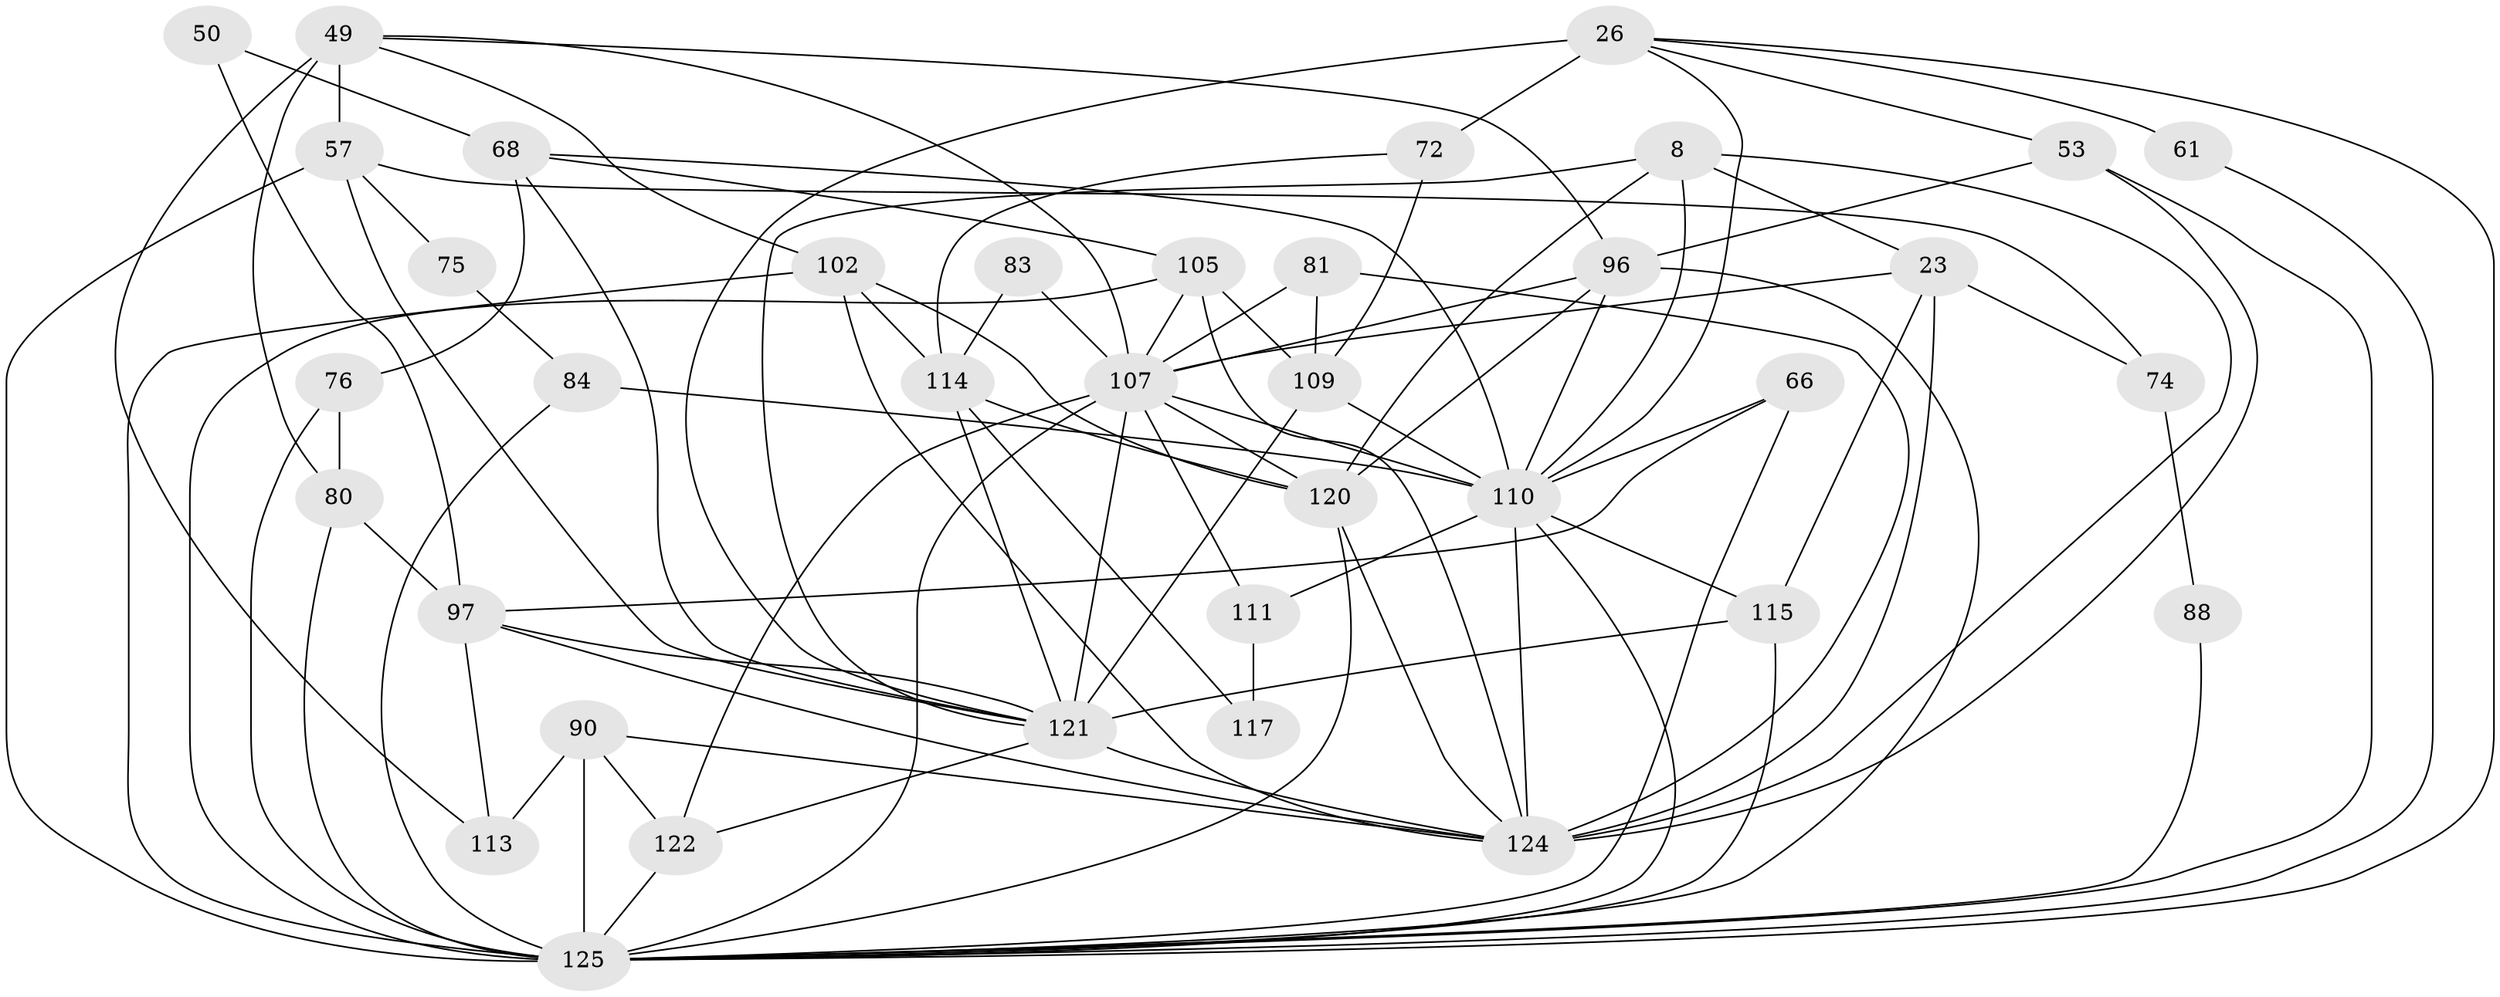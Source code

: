 // original degree distribution, {3: 0.264, 5: 0.2, 2: 0.16, 7: 0.024, 4: 0.224, 6: 0.104, 8: 0.016, 9: 0.008}
// Generated by graph-tools (version 1.1) at 2025/52/03/04/25 21:52:43]
// undirected, 37 vertices, 96 edges
graph export_dot {
graph [start="1"]
  node [color=gray90,style=filled];
  8 [super="+6"];
  23;
  26 [super="+15"];
  49 [super="+7"];
  50;
  53;
  57 [super="+52+55"];
  61;
  66;
  68;
  72 [super="+11+21"];
  74;
  75 [super="+47"];
  76 [super="+22"];
  80;
  81 [super="+71"];
  83 [super="+18"];
  84 [super="+59"];
  88;
  90 [super="+13+63"];
  96 [super="+16+73+85"];
  97 [super="+28"];
  102 [super="+100"];
  105 [super="+93"];
  107 [super="+92+94+56+82+101"];
  109 [super="+29"];
  110 [super="+46+91+103"];
  111 [super="+65+106"];
  113 [super="+14"];
  114;
  115;
  117;
  120 [super="+99+104"];
  121 [super="+30+67+118"];
  122;
  124 [super="+98+116"];
  125 [super="+78+123+79+119"];
  8 -- 23 [weight=2];
  8 -- 120;
  8 -- 110 [weight=2];
  8 -- 121;
  8 -- 124;
  23 -- 124;
  23 -- 74;
  23 -- 115;
  23 -- 107;
  26 -- 61 [weight=2];
  26 -- 53;
  26 -- 121 [weight=3];
  26 -- 72 [weight=2];
  26 -- 110;
  26 -- 125;
  49 -- 80 [weight=2];
  49 -- 102;
  49 -- 57;
  49 -- 113;
  49 -- 96;
  49 -- 107;
  50 -- 68;
  50 -- 97;
  53 -- 96;
  53 -- 125;
  53 -- 124 [weight=2];
  57 -- 75;
  57 -- 125 [weight=5];
  57 -- 121;
  57 -- 74 [weight=2];
  61 -- 125;
  66 -- 110 [weight=2];
  66 -- 97;
  66 -- 125;
  68 -- 76 [weight=2];
  68 -- 121;
  68 -- 110 [weight=2];
  68 -- 105 [weight=2];
  72 -- 114;
  72 -- 109;
  74 -- 88;
  75 -- 84 [weight=2];
  76 -- 80;
  76 -- 125 [weight=2];
  80 -- 97;
  80 -- 125;
  81 -- 109 [weight=2];
  81 -- 107;
  81 -- 124;
  83 -- 114 [weight=2];
  83 -- 107 [weight=2];
  84 -- 125 [weight=4];
  84 -- 110;
  88 -- 125;
  90 -- 122 [weight=2];
  90 -- 113;
  90 -- 124;
  90 -- 125 [weight=4];
  96 -- 125 [weight=3];
  96 -- 120 [weight=3];
  96 -- 107 [weight=2];
  96 -- 110;
  97 -- 113;
  97 -- 121 [weight=2];
  97 -- 124;
  102 -- 125 [weight=2];
  102 -- 114;
  102 -- 120;
  102 -- 124;
  105 -- 107 [weight=3];
  105 -- 125 [weight=2];
  105 -- 109;
  105 -- 124;
  107 -- 111 [weight=2];
  107 -- 120 [weight=4];
  107 -- 121 [weight=3];
  107 -- 125 [weight=5];
  107 -- 122;
  107 -- 110;
  109 -- 110 [weight=2];
  109 -- 121;
  110 -- 111 [weight=5];
  110 -- 124 [weight=5];
  110 -- 115 [weight=2];
  110 -- 125;
  111 -- 117;
  114 -- 120;
  114 -- 117;
  114 -- 121 [weight=2];
  115 -- 121;
  115 -- 125;
  120 -- 124;
  120 -- 125;
  121 -- 122;
  121 -- 124;
  122 -- 125 [weight=3];
}

